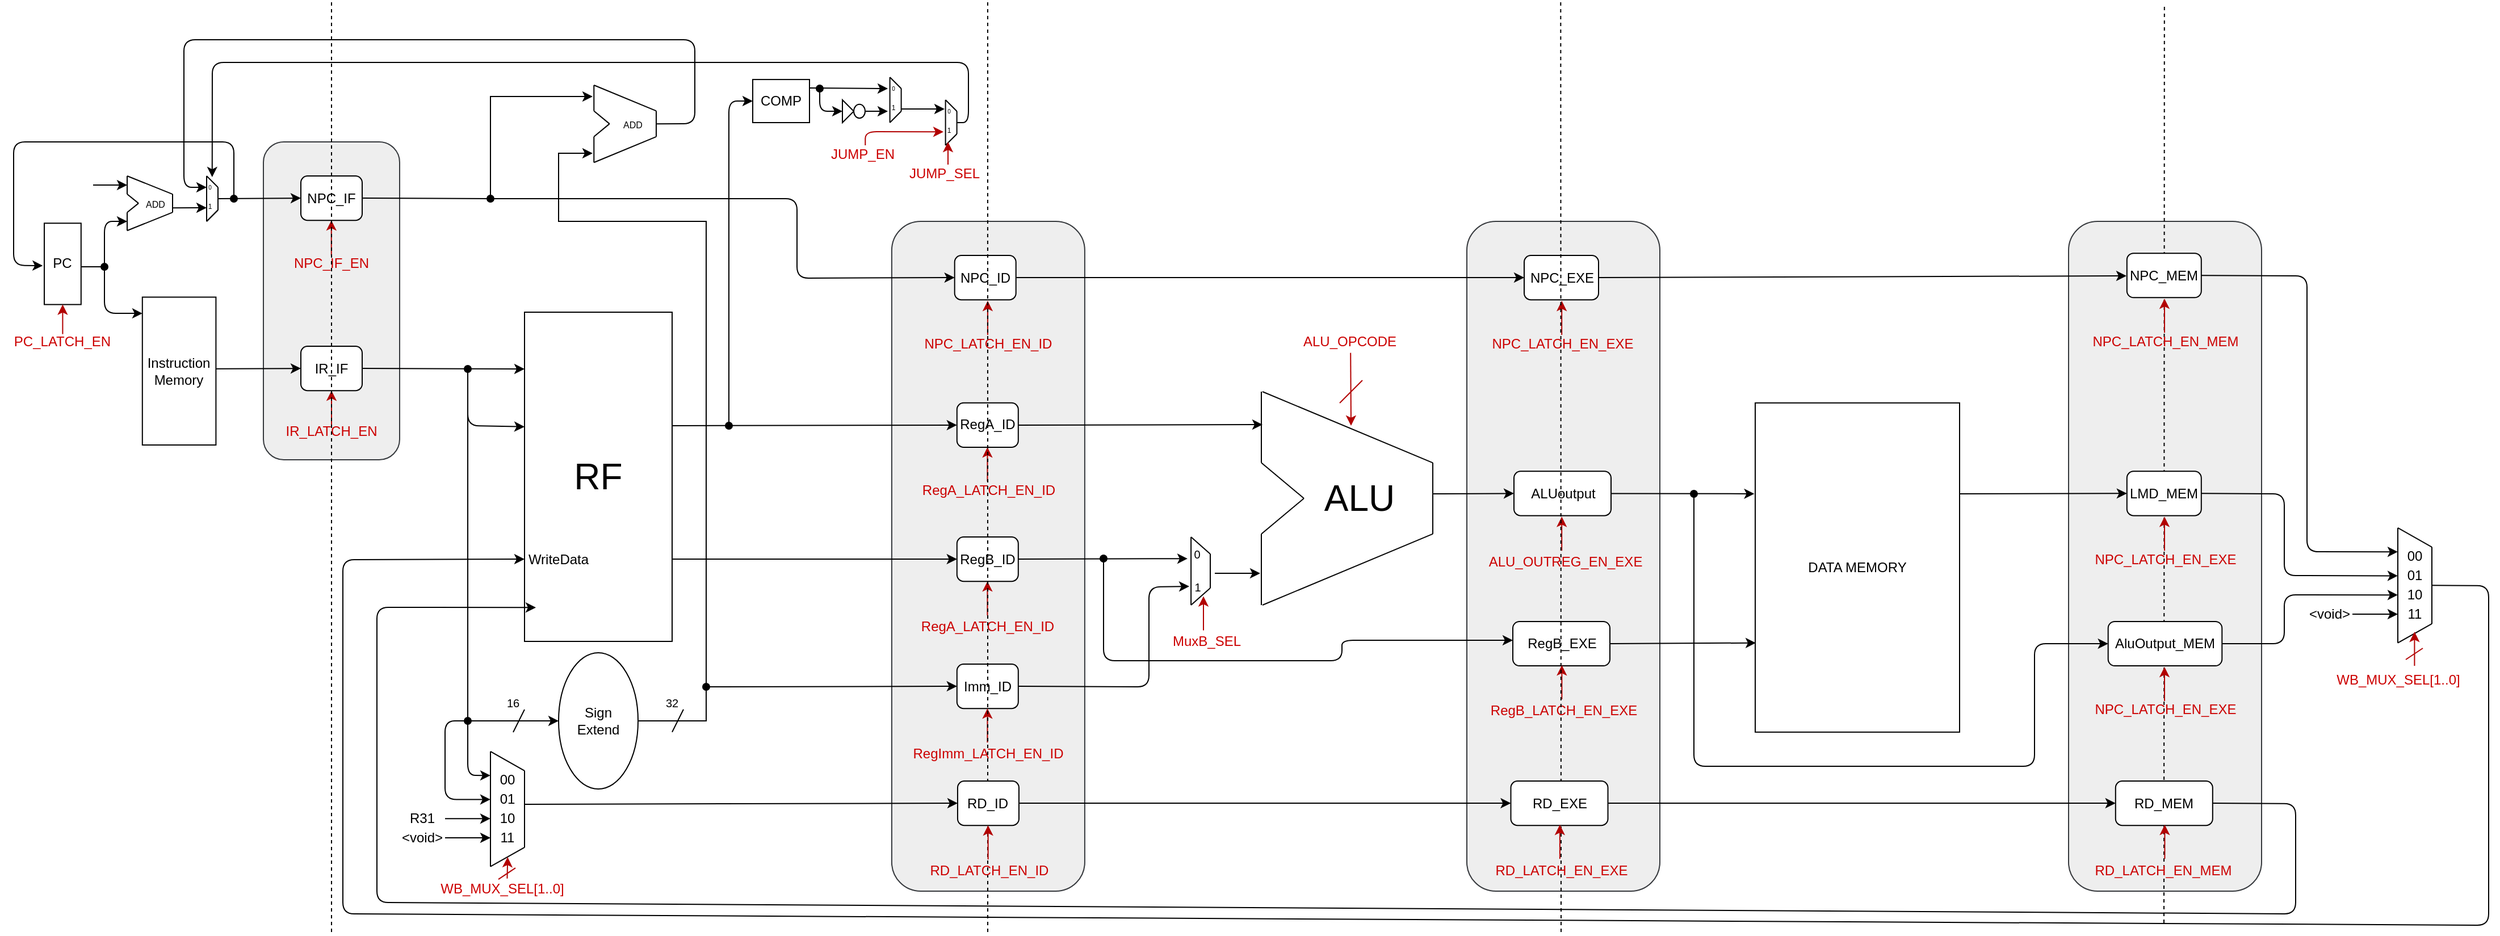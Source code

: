 <mxfile version="12.9.2" type="device"><diagram id="0cf70R1PFZzoobtfU7AX" name="Page-1"><mxGraphModel dx="2250" dy="1660" grid="1" gridSize="10" guides="1" tooltips="1" connect="1" arrows="0" fold="1" page="1" pageScale="1" pageWidth="1169" pageHeight="827" math="0" shadow="0"><root><mxCell id="0"/><mxCell id="1" parent="0"/><mxCell id="8iJcIW_c2bjW7EYwiymM-247" value="" style="rounded=1;whiteSpace=wrap;html=1;direction=south;glass=0;fillColor=#eeeeee;gradientDirection=east;strokeColor=#36393d;shadow=0;" vertex="1" parent="1"><mxGeometry x="1320" y="194" width="170" height="590" as="geometry"/></mxCell><mxCell id="8iJcIW_c2bjW7EYwiymM-178" value="" style="rounded=1;whiteSpace=wrap;html=1;direction=south;glass=0;fillColor=#eeeeee;gradientDirection=east;strokeColor=#36393d;shadow=0;" vertex="1" parent="1"><mxGeometry x="813.45" y="194" width="170" height="590" as="geometry"/></mxCell><mxCell id="8iJcIW_c2bjW7EYwiymM-34" value="" style="rounded=1;whiteSpace=wrap;html=1;direction=south;glass=0;fillColor=#eeeeee;gradientDirection=east;strokeColor=#36393d;shadow=0;" vertex="1" parent="1"><mxGeometry x="260" y="124" width="120" height="280" as="geometry"/></mxCell><mxCell id="8iJcIW_c2bjW7EYwiymM-1" value="PC" style="rounded=0;whiteSpace=wrap;html=1;" vertex="1" parent="1"><mxGeometry x="67" y="195.628" width="32.4" height="71.628" as="geometry"/></mxCell><mxCell id="8iJcIW_c2bjW7EYwiymM-2" value="&lt;div&gt;Instruction&lt;/div&gt;&lt;div&gt;Memory&lt;/div&gt;" style="rounded=0;whiteSpace=wrap;html=1;" vertex="1" parent="1"><mxGeometry x="153.4" y="260.744" width="64.8" height="130.233" as="geometry"/></mxCell><mxCell id="8iJcIW_c2bjW7EYwiymM-16" value="" style="endArrow=classic;html=1;exitX=1;exitY=0.75;exitDx=0;exitDy=0;" edge="1" parent="1" source="8iJcIW_c2bjW7EYwiymM-11"><mxGeometry width="50" height="50" relative="1" as="geometry"><mxPoint x="179" y="183" as="sourcePoint"/><mxPoint x="210" y="182" as="targetPoint"/></mxGeometry></mxCell><mxCell id="8iJcIW_c2bjW7EYwiymM-19" value="" style="endArrow=classic;html=1;entryX=0;entryY=0.5;entryDx=0;entryDy=0;" edge="1" parent="1" target="8iJcIW_c2bjW7EYwiymM-22"><mxGeometry width="50" height="50" relative="1" as="geometry"><mxPoint x="220" y="174" as="sourcePoint"/><mxPoint x="250.6" y="176.093" as="targetPoint"/></mxGeometry></mxCell><mxCell id="8iJcIW_c2bjW7EYwiymM-20" value="" style="endArrow=classic;html=1;entryX=-0.043;entryY=0.522;entryDx=0;entryDy=0;entryPerimeter=0;startArrow=oval;startFill=1;" edge="1" parent="1" target="8iJcIW_c2bjW7EYwiymM-1"><mxGeometry width="50" height="50" relative="1" as="geometry"><mxPoint x="234" y="174" as="sourcePoint"/><mxPoint x="185.8" y="215.163" as="targetPoint"/><Array as="points"><mxPoint x="234" y="124"/><mxPoint x="40" y="124"/><mxPoint x="40" y="232.744"/></Array></mxGeometry></mxCell><mxCell id="8iJcIW_c2bjW7EYwiymM-24" value="" style="endArrow=classic;html=1;entryX=0;entryY=0.5;entryDx=0;entryDy=0;exitX=1;exitY=0.485;exitDx=0;exitDy=0;exitPerimeter=0;" edge="1" parent="1" source="8iJcIW_c2bjW7EYwiymM-2" target="8iJcIW_c2bjW7EYwiymM-23"><mxGeometry width="50" height="50" relative="1" as="geometry"><mxPoint x="212.8" y="280.279" as="sourcePoint"/><mxPoint x="239.8" y="247.721" as="targetPoint"/></mxGeometry></mxCell><mxCell id="8iJcIW_c2bjW7EYwiymM-25" value="" style="endArrow=classic;html=1;entryX=0.5;entryY=1;entryDx=0;entryDy=0;fillColor=#e51400;strokeColor=#B20000;" edge="1" parent="1" target="8iJcIW_c2bjW7EYwiymM-1"><mxGeometry width="50" height="50" relative="1" as="geometry"><mxPoint x="83.2" y="293.302" as="sourcePoint"/><mxPoint x="239.8" y="247.721" as="targetPoint"/></mxGeometry></mxCell><mxCell id="8iJcIW_c2bjW7EYwiymM-27" value="PC_LATCH_EN" style="text;html=1;strokeColor=none;fillColor=none;align=center;verticalAlign=middle;whiteSpace=wrap;rounded=0;fontColor=#CC0000;" vertex="1" parent="1"><mxGeometry x="28.2" y="293.3" width="110" height="13.02" as="geometry"/></mxCell><mxCell id="8iJcIW_c2bjW7EYwiymM-39" value="&lt;font style=&quot;font-size: 32px&quot;&gt;RF&lt;/font&gt;" style="rounded=0;whiteSpace=wrap;html=1;shadow=0;glass=0;fillColor=#ffffff;gradientColor=none;" vertex="1" parent="1"><mxGeometry x="490" y="274" width="130" height="290" as="geometry"/></mxCell><mxCell id="8iJcIW_c2bjW7EYwiymM-40" value="" style="endArrow=classic;html=1;exitX=1;exitY=0.5;exitDx=0;exitDy=0;" edge="1" parent="1" source="8iJcIW_c2bjW7EYwiymM-23"><mxGeometry width="50" height="50" relative="1" as="geometry"><mxPoint x="321" y="324" as="sourcePoint"/><mxPoint x="490" y="324" as="targetPoint"/></mxGeometry></mxCell><mxCell id="8iJcIW_c2bjW7EYwiymM-41" value="" style="endArrow=classic;html=1;entryX=0;entryY=0.348;entryDx=0;entryDy=0;entryPerimeter=0;startArrow=oval;startFill=1;" edge="1" parent="1" target="8iJcIW_c2bjW7EYwiymM-39"><mxGeometry width="50" height="50" relative="1" as="geometry"><mxPoint x="440" y="324" as="sourcePoint"/><mxPoint x="460" y="344" as="targetPoint"/><Array as="points"><mxPoint x="440" y="374"/></Array></mxGeometry></mxCell><mxCell id="8iJcIW_c2bjW7EYwiymM-81" value="Sign &lt;br&gt;&lt;div&gt;Extend&lt;/div&gt;" style="ellipse;whiteSpace=wrap;html=1;shadow=0;glass=0;fillColor=#ffffff;gradientColor=none;" vertex="1" parent="1"><mxGeometry x="520" y="574" width="70" height="120" as="geometry"/></mxCell><mxCell id="8iJcIW_c2bjW7EYwiymM-56" value="" style="endArrow=classic;html=1;entryX=0;entryY=0.25;entryDx=0;entryDy=0;" edge="1" parent="1" target="8iJcIW_c2bjW7EYwiymM-77"><mxGeometry width="50" height="50" relative="1" as="geometry"><mxPoint x="440" y="324" as="sourcePoint"/><mxPoint x="460" y="646.032" as="targetPoint"/><Array as="points"><mxPoint x="440" y="682"/></Array></mxGeometry></mxCell><mxCell id="8iJcIW_c2bjW7EYwiymM-82" value="" style="group" vertex="1" connectable="0" parent="1"><mxGeometry x="380" y="660.997" width="110" height="101.333" as="geometry"/></mxCell><mxCell id="8iJcIW_c2bjW7EYwiymM-51" value="" style="endArrow=none;html=1;" edge="1" parent="8iJcIW_c2bjW7EYwiymM-82"><mxGeometry width="50" height="50" relative="1" as="geometry"><mxPoint x="80" y="101.333" as="sourcePoint"/><mxPoint x="80" as="targetPoint"/></mxGeometry></mxCell><mxCell id="8iJcIW_c2bjW7EYwiymM-52" value="" style="endArrow=none;html=1;" edge="1" parent="8iJcIW_c2bjW7EYwiymM-82"><mxGeometry width="50" height="50" relative="1" as="geometry"><mxPoint x="110" y="16.889" as="sourcePoint"/><mxPoint x="80" as="targetPoint"/></mxGeometry></mxCell><mxCell id="8iJcIW_c2bjW7EYwiymM-53" value="" style="endArrow=none;html=1;" edge="1" parent="8iJcIW_c2bjW7EYwiymM-82"><mxGeometry width="50" height="50" relative="1" as="geometry"><mxPoint x="80" y="101.333" as="sourcePoint"/><mxPoint x="110" y="84.444" as="targetPoint"/></mxGeometry></mxCell><mxCell id="8iJcIW_c2bjW7EYwiymM-54" value="" style="endArrow=none;html=1;" edge="1" parent="8iJcIW_c2bjW7EYwiymM-82"><mxGeometry width="50" height="50" relative="1" as="geometry"><mxPoint x="110" y="84.444" as="sourcePoint"/><mxPoint x="110" y="16.889" as="targetPoint"/></mxGeometry></mxCell><mxCell id="8iJcIW_c2bjW7EYwiymM-57" value="" style="endArrow=classic;html=1;startArrow=oval;startFill=1;" edge="1" parent="8iJcIW_c2bjW7EYwiymM-82"><mxGeometry width="50" height="50" relative="1" as="geometry"><mxPoint x="60" y="-26.997" as="sourcePoint"/><mxPoint x="80" y="42.222" as="targetPoint"/><Array as="points"><mxPoint x="40" y="-26.997"/><mxPoint x="40" y="42.222"/></Array></mxGeometry></mxCell><mxCell id="8iJcIW_c2bjW7EYwiymM-58" value="" style="endArrow=classic;html=1;" edge="1" parent="8iJcIW_c2bjW7EYwiymM-82"><mxGeometry width="50" height="50" relative="1" as="geometry"><mxPoint x="40" y="59.111" as="sourcePoint"/><mxPoint x="80" y="59.111" as="targetPoint"/></mxGeometry></mxCell><mxCell id="8iJcIW_c2bjW7EYwiymM-59" value="" style="endArrow=classic;html=1;" edge="1" parent="8iJcIW_c2bjW7EYwiymM-82"><mxGeometry width="50" height="50" relative="1" as="geometry"><mxPoint x="40" y="76" as="sourcePoint"/><mxPoint x="80" y="76" as="targetPoint"/></mxGeometry></mxCell><mxCell id="8iJcIW_c2bjW7EYwiymM-60" value="&lt;div&gt;&amp;lt;void&amp;gt;&lt;/div&gt;" style="text;html=1;strokeColor=none;fillColor=none;align=center;verticalAlign=middle;whiteSpace=wrap;rounded=0;shadow=0;glass=0;" vertex="1" parent="8iJcIW_c2bjW7EYwiymM-82"><mxGeometry y="67.556" width="40" height="16.889" as="geometry"/></mxCell><mxCell id="8iJcIW_c2bjW7EYwiymM-61" value="10" style="text;html=1;strokeColor=none;fillColor=none;align=center;verticalAlign=middle;whiteSpace=wrap;rounded=0;shadow=0;glass=0;" vertex="1" parent="8iJcIW_c2bjW7EYwiymM-82"><mxGeometry x="80" y="50.667" width="30" height="16.889" as="geometry"/></mxCell><mxCell id="8iJcIW_c2bjW7EYwiymM-62" value="R31" style="text;html=1;strokeColor=none;fillColor=none;align=center;verticalAlign=middle;whiteSpace=wrap;rounded=0;shadow=0;glass=0;" vertex="1" parent="8iJcIW_c2bjW7EYwiymM-82"><mxGeometry y="50.667" width="40" height="16.889" as="geometry"/></mxCell><mxCell id="8iJcIW_c2bjW7EYwiymM-75" value="&lt;div&gt;11&lt;/div&gt;" style="text;html=1;strokeColor=none;fillColor=none;align=center;verticalAlign=middle;whiteSpace=wrap;rounded=0;shadow=0;glass=0;" vertex="1" parent="8iJcIW_c2bjW7EYwiymM-82"><mxGeometry x="80" y="67.556" width="30" height="16.889" as="geometry"/></mxCell><mxCell id="8iJcIW_c2bjW7EYwiymM-76" value="01" style="text;html=1;strokeColor=none;fillColor=none;align=center;verticalAlign=middle;whiteSpace=wrap;rounded=0;shadow=0;glass=0;" vertex="1" parent="8iJcIW_c2bjW7EYwiymM-82"><mxGeometry x="80" y="33.778" width="30" height="16.889" as="geometry"/></mxCell><mxCell id="8iJcIW_c2bjW7EYwiymM-77" value="00" style="text;html=1;strokeColor=none;fillColor=none;align=center;verticalAlign=middle;whiteSpace=wrap;rounded=0;shadow=0;glass=0;" vertex="1" parent="8iJcIW_c2bjW7EYwiymM-82"><mxGeometry x="80" y="16.889" width="30" height="16.889" as="geometry"/></mxCell><mxCell id="8iJcIW_c2bjW7EYwiymM-318" value="" style="endArrow=classic;html=1;fontColor=#CC0000;fillColor=#e51400;strokeColor=#B20000;exitX=0.535;exitY=0.065;exitDx=0;exitDy=0;exitPerimeter=0;" edge="1" parent="8iJcIW_c2bjW7EYwiymM-82" source="8iJcIW_c2bjW7EYwiymM-319"><mxGeometry width="50" height="50" relative="1" as="geometry"><mxPoint x="94.85" y="108.533" as="sourcePoint"/><mxPoint x="95.14" y="93.003" as="targetPoint"/></mxGeometry></mxCell><mxCell id="8iJcIW_c2bjW7EYwiymM-83" value="" style="endArrow=classic;html=1;entryX=0;entryY=0.5;entryDx=0;entryDy=0;" edge="1" parent="1" target="8iJcIW_c2bjW7EYwiymM-81"><mxGeometry width="50" height="50" relative="1" as="geometry"><mxPoint x="440" y="634" as="sourcePoint"/><mxPoint x="560" y="584" as="targetPoint"/></mxGeometry></mxCell><mxCell id="8iJcIW_c2bjW7EYwiymM-84" value="" style="group" vertex="1" connectable="0" parent="1"><mxGeometry x="110" y="154" width="70" height="48.14" as="geometry"/></mxCell><mxCell id="8iJcIW_c2bjW7EYwiymM-3" value="" style="endArrow=none;html=1;" edge="1" parent="8iJcIW_c2bjW7EYwiymM-84"><mxGeometry width="50" height="50" relative="1" as="geometry"><mxPoint x="30.0" y="16.047" as="sourcePoint"/><mxPoint x="30.0" as="targetPoint"/></mxGeometry></mxCell><mxCell id="8iJcIW_c2bjW7EYwiymM-5" value="" style="endArrow=none;html=1;" edge="1" parent="8iJcIW_c2bjW7EYwiymM-84"><mxGeometry width="50" height="50" relative="1" as="geometry"><mxPoint x="30.0" y="48.14" as="sourcePoint"/><mxPoint x="30.0" y="32.093" as="targetPoint"/></mxGeometry></mxCell><mxCell id="8iJcIW_c2bjW7EYwiymM-6" value="" style="endArrow=none;html=1;" edge="1" parent="8iJcIW_c2bjW7EYwiymM-84"><mxGeometry width="50" height="50" relative="1" as="geometry"><mxPoint x="40.0" y="24.07" as="sourcePoint"/><mxPoint x="30.0" y="16.047" as="targetPoint"/></mxGeometry></mxCell><mxCell id="8iJcIW_c2bjW7EYwiymM-7" value="" style="endArrow=none;html=1;" edge="1" parent="8iJcIW_c2bjW7EYwiymM-84"><mxGeometry width="50" height="50" relative="1" as="geometry"><mxPoint x="30.0" y="32.093" as="sourcePoint"/><mxPoint x="40.0" y="24.07" as="targetPoint"/></mxGeometry></mxCell><mxCell id="8iJcIW_c2bjW7EYwiymM-8" value="" style="endArrow=none;html=1;" edge="1" parent="8iJcIW_c2bjW7EYwiymM-84"><mxGeometry width="50" height="50" relative="1" as="geometry"><mxPoint x="70" y="16.047" as="sourcePoint"/><mxPoint x="30.0" as="targetPoint"/></mxGeometry></mxCell><mxCell id="8iJcIW_c2bjW7EYwiymM-9" value="" style="endArrow=none;html=1;" edge="1" parent="8iJcIW_c2bjW7EYwiymM-84"><mxGeometry width="50" height="50" relative="1" as="geometry"><mxPoint x="30.0" y="48.14" as="sourcePoint"/><mxPoint x="70" y="32.093" as="targetPoint"/></mxGeometry></mxCell><mxCell id="8iJcIW_c2bjW7EYwiymM-10" value="" style="endArrow=none;html=1;" edge="1" parent="8iJcIW_c2bjW7EYwiymM-84"><mxGeometry width="50" height="50" relative="1" as="geometry"><mxPoint x="70" y="32.093" as="sourcePoint"/><mxPoint x="70" y="16.047" as="targetPoint"/></mxGeometry></mxCell><mxCell id="8iJcIW_c2bjW7EYwiymM-11" value="&lt;font style=&quot;font-size: 8px&quot;&gt;ADD&lt;/font&gt;" style="text;html=1;strokeColor=none;fillColor=none;align=center;verticalAlign=middle;whiteSpace=wrap;rounded=0;" vertex="1" parent="8iJcIW_c2bjW7EYwiymM-84"><mxGeometry x="40.0" y="16.047" width="30.0" height="16.047" as="geometry"/></mxCell><mxCell id="8iJcIW_c2bjW7EYwiymM-21" value="" style="endArrow=classic;html=1;" edge="1" parent="8iJcIW_c2bjW7EYwiymM-84"><mxGeometry width="50" height="50" relative="1" as="geometry"><mxPoint y="8.023" as="sourcePoint"/><mxPoint x="30.0" y="8.023" as="targetPoint"/></mxGeometry></mxCell><mxCell id="8iJcIW_c2bjW7EYwiymM-97" value="" style="endArrow=classic;html=1;exitX=1;exitY=0.5;exitDx=0;exitDy=0;rounded=0;" edge="1" parent="1" source="8iJcIW_c2bjW7EYwiymM-22"><mxGeometry width="50" height="50" relative="1" as="geometry"><mxPoint x="420" y="234" as="sourcePoint"/><mxPoint x="550" y="84" as="targetPoint"/><Array as="points"><mxPoint x="460" y="174"/><mxPoint x="460" y="84"/></Array></mxGeometry></mxCell><mxCell id="8iJcIW_c2bjW7EYwiymM-98" value="" style="endArrow=classic;html=1;exitX=1;exitY=0.5;exitDx=0;exitDy=0;rounded=0;" edge="1" parent="1" source="8iJcIW_c2bjW7EYwiymM-81"><mxGeometry width="50" height="50" relative="1" as="geometry"><mxPoint x="570" y="414" as="sourcePoint"/><mxPoint x="550" y="134" as="targetPoint"/><Array as="points"><mxPoint x="650" y="634"/><mxPoint x="650" y="194"/><mxPoint x="520" y="194"/><mxPoint x="520" y="134"/></Array></mxGeometry></mxCell><mxCell id="8iJcIW_c2bjW7EYwiymM-108" value="" style="endArrow=classic;html=1;exitX=1;exitY=0.5;exitDx=0;exitDy=0;" edge="1" parent="1" source="8iJcIW_c2bjW7EYwiymM-95"><mxGeometry width="50" height="50" relative="1" as="geometry"><mxPoint x="330" y="104" as="sourcePoint"/><mxPoint x="210" y="164" as="targetPoint"/><Array as="points"><mxPoint x="640" y="108"/><mxPoint x="640" y="34"/><mxPoint x="190" y="34"/><mxPoint x="190" y="164"/></Array></mxGeometry></mxCell><mxCell id="8iJcIW_c2bjW7EYwiymM-113" value="" style="endArrow=none;html=1;" edge="1" parent="1"><mxGeometry width="50" height="50" relative="1" as="geometry"><mxPoint x="210" y="194" as="sourcePoint"/><mxPoint x="220" y="184" as="targetPoint"/></mxGeometry></mxCell><mxCell id="8iJcIW_c2bjW7EYwiymM-140" value="" style="group" vertex="1" connectable="0" parent="1"><mxGeometry x="270" y="153.998" width="100" height="83.022" as="geometry"/></mxCell><mxCell id="8iJcIW_c2bjW7EYwiymM-22" value="NPC_IF" style="rounded=1;whiteSpace=wrap;html=1;" vertex="1" parent="8iJcIW_c2bjW7EYwiymM-140"><mxGeometry x="23" width="54" height="39.07" as="geometry"/></mxCell><mxCell id="8iJcIW_c2bjW7EYwiymM-138" value="" style="endArrow=classic;html=1;entryX=0.5;entryY=1;entryDx=0;entryDy=0;fillColor=#e51400;strokeColor=#B20000;" edge="1" parent="8iJcIW_c2bjW7EYwiymM-140"><mxGeometry width="50" height="50" relative="1" as="geometry"><mxPoint x="49.88" y="70.002" as="sourcePoint"/><mxPoint x="49.88" y="39.067" as="targetPoint"/></mxGeometry></mxCell><mxCell id="8iJcIW_c2bjW7EYwiymM-139" value="NPC_IF_EN" style="text;html=1;strokeColor=none;fillColor=none;align=center;verticalAlign=middle;whiteSpace=wrap;rounded=0;fontColor=#CC0000;" vertex="1" parent="8iJcIW_c2bjW7EYwiymM-140"><mxGeometry y="70.002" width="100" height="13.02" as="geometry"/></mxCell><mxCell id="8iJcIW_c2bjW7EYwiymM-142" value="" style="group" vertex="1" connectable="0" parent="1"><mxGeometry x="270" y="303.996" width="100" height="81.164" as="geometry"/></mxCell><mxCell id="8iJcIW_c2bjW7EYwiymM-31" value="IR_LATCH_EN" style="text;html=1;strokeColor=none;fillColor=none;align=center;verticalAlign=middle;whiteSpace=wrap;rounded=0;fontColor=#CC0000;" vertex="1" parent="8iJcIW_c2bjW7EYwiymM-142"><mxGeometry y="68.144" width="100" height="13.02" as="geometry"/></mxCell><mxCell id="8iJcIW_c2bjW7EYwiymM-23" value="IR_IF" style="rounded=1;whiteSpace=wrap;html=1;" vertex="1" parent="8iJcIW_c2bjW7EYwiymM-142"><mxGeometry x="23" width="54" height="39.07" as="geometry"/></mxCell><mxCell id="8iJcIW_c2bjW7EYwiymM-135" value="" style="endArrow=classic;html=1;entryX=0.5;entryY=1;entryDx=0;entryDy=0;fillColor=#e51400;strokeColor=#B20000;" edge="1" parent="8iJcIW_c2bjW7EYwiymM-142" target="8iJcIW_c2bjW7EYwiymM-23"><mxGeometry width="50" height="50" relative="1" as="geometry"><mxPoint x="50" y="70.004" as="sourcePoint"/><mxPoint x="43" y="50.004" as="targetPoint"/></mxGeometry></mxCell><mxCell id="8iJcIW_c2bjW7EYwiymM-143" value="" style="endArrow=classic;html=1;fontColor=#CC0000;entryX=0;entryY=0.5;entryDx=0;entryDy=0;startArrow=oval;startFill=1;" edge="1" parent="1" target="8iJcIW_c2bjW7EYwiymM-145"><mxGeometry width="50" height="50" relative="1" as="geometry"><mxPoint x="670" y="374" as="sourcePoint"/><mxPoint x="670" y="104" as="targetPoint"/><Array as="points"><mxPoint x="670" y="88"/></Array></mxGeometry></mxCell><mxCell id="8iJcIW_c2bjW7EYwiymM-145" value="&lt;div&gt;&lt;font color=&quot;#000000&quot;&gt;COMP&lt;/font&gt;&lt;/div&gt;" style="rounded=0;whiteSpace=wrap;html=1;shadow=0;glass=0;fillColor=#ffffff;gradientColor=none;fontColor=#CC0000;" vertex="1" parent="1"><mxGeometry x="691" y="69.04" width="50" height="37.96" as="geometry"/></mxCell><mxCell id="8iJcIW_c2bjW7EYwiymM-148" value="" style="group" vertex="1" connectable="0" parent="1"><mxGeometry x="208.2" y="154" width="11.8" height="40" as="geometry"/></mxCell><mxCell id="8iJcIW_c2bjW7EYwiymM-112" value="" style="endArrow=none;html=1;" edge="1" parent="8iJcIW_c2bjW7EYwiymM-148"><mxGeometry width="50" height="50" relative="1" as="geometry"><mxPoint x="1.8" y="40" as="sourcePoint"/><mxPoint x="1.8" as="targetPoint"/></mxGeometry></mxCell><mxCell id="8iJcIW_c2bjW7EYwiymM-114" value="" style="endArrow=none;html=1;" edge="1" parent="8iJcIW_c2bjW7EYwiymM-148"><mxGeometry width="50" height="50" relative="1" as="geometry"><mxPoint x="1.8" y="40" as="sourcePoint"/><mxPoint x="11.8" y="30" as="targetPoint"/></mxGeometry></mxCell><mxCell id="8iJcIW_c2bjW7EYwiymM-115" value="" style="endArrow=none;html=1;" edge="1" parent="8iJcIW_c2bjW7EYwiymM-148"><mxGeometry width="50" height="50" relative="1" as="geometry"><mxPoint x="11.8" y="10" as="sourcePoint"/><mxPoint x="1.8" as="targetPoint"/></mxGeometry></mxCell><mxCell id="8iJcIW_c2bjW7EYwiymM-116" value="" style="endArrow=none;html=1;" edge="1" parent="8iJcIW_c2bjW7EYwiymM-148"><mxGeometry width="50" height="50" relative="1" as="geometry"><mxPoint x="11.8" y="30" as="sourcePoint"/><mxPoint x="11.8" y="10" as="targetPoint"/></mxGeometry></mxCell><mxCell id="8iJcIW_c2bjW7EYwiymM-119" value="&lt;font style=&quot;font-size: 5px&quot;&gt;0&lt;/font&gt;" style="text;html=1;strokeColor=none;fillColor=none;align=center;verticalAlign=middle;whiteSpace=wrap;rounded=0;shadow=0;glass=0;" vertex="1" parent="8iJcIW_c2bjW7EYwiymM-148"><mxGeometry y="2.56" width="10" height="10" as="geometry"/></mxCell><mxCell id="8iJcIW_c2bjW7EYwiymM-128" value="&lt;font style=&quot;font-size: 6px&quot;&gt;1&lt;/font&gt;" style="text;html=1;strokeColor=none;fillColor=none;align=center;verticalAlign=middle;whiteSpace=wrap;rounded=0;shadow=0;glass=0;" vertex="1" parent="8iJcIW_c2bjW7EYwiymM-148"><mxGeometry x="0.9" y="20" width="8.2" height="10" as="geometry"/></mxCell><mxCell id="8iJcIW_c2bjW7EYwiymM-156" value="" style="endArrow=classic;html=1;fontColor=#CC0000;exitX=1.01;exitY=0.197;exitDx=0;exitDy=0;entryX=0;entryY=0.75;entryDx=0;entryDy=0;exitPerimeter=0;" edge="1" parent="1" source="8iJcIW_c2bjW7EYwiymM-145" target="8iJcIW_c2bjW7EYwiymM-154"><mxGeometry width="50" height="50" relative="1" as="geometry"><mxPoint x="740" y="147" as="sourcePoint"/><mxPoint x="790" y="97" as="targetPoint"/></mxGeometry></mxCell><mxCell id="8iJcIW_c2bjW7EYwiymM-157" value="" style="endArrow=classic;html=1;fontColor=#CC0000;entryX=0;entryY=0.5;entryDx=0;entryDy=0;startArrow=oval;startFill=1;" edge="1" parent="1" target="8iJcIW_c2bjW7EYwiymM-158"><mxGeometry width="50" height="50" relative="1" as="geometry"><mxPoint x="750" y="77" as="sourcePoint"/><mxPoint x="760" y="97" as="targetPoint"/><Array as="points"><mxPoint x="750" y="97"/></Array></mxGeometry></mxCell><mxCell id="8iJcIW_c2bjW7EYwiymM-158" value="" style="triangle;whiteSpace=wrap;html=1;shadow=0;glass=0;fillColor=#ffffff;gradientColor=none;fontColor=#CC0000;" vertex="1" parent="1"><mxGeometry x="770" y="87" width="10" height="20" as="geometry"/></mxCell><mxCell id="8iJcIW_c2bjW7EYwiymM-159" value="" style="ellipse;whiteSpace=wrap;html=1;shadow=0;glass=0;fillColor=#ffffff;gradientColor=none;fontColor=#CC0000;" vertex="1" parent="1"><mxGeometry x="780" y="90.86" width="10" height="12.29" as="geometry"/></mxCell><mxCell id="8iJcIW_c2bjW7EYwiymM-149" value="" style="group" vertex="1" connectable="0" parent="1"><mxGeometry x="810" y="67" width="11.8" height="40" as="geometry"/></mxCell><mxCell id="8iJcIW_c2bjW7EYwiymM-150" value="" style="endArrow=none;html=1;" edge="1" parent="8iJcIW_c2bjW7EYwiymM-149"><mxGeometry width="50" height="50" relative="1" as="geometry"><mxPoint x="1.8" y="40" as="sourcePoint"/><mxPoint x="1.8" as="targetPoint"/></mxGeometry></mxCell><mxCell id="8iJcIW_c2bjW7EYwiymM-151" value="" style="endArrow=none;html=1;" edge="1" parent="8iJcIW_c2bjW7EYwiymM-149"><mxGeometry width="50" height="50" relative="1" as="geometry"><mxPoint x="1.8" y="40" as="sourcePoint"/><mxPoint x="11.8" y="30" as="targetPoint"/></mxGeometry></mxCell><mxCell id="8iJcIW_c2bjW7EYwiymM-152" value="" style="endArrow=none;html=1;" edge="1" parent="8iJcIW_c2bjW7EYwiymM-149"><mxGeometry width="50" height="50" relative="1" as="geometry"><mxPoint x="11.8" y="10" as="sourcePoint"/><mxPoint x="1.8" as="targetPoint"/></mxGeometry></mxCell><mxCell id="8iJcIW_c2bjW7EYwiymM-153" value="" style="endArrow=none;html=1;" edge="1" parent="8iJcIW_c2bjW7EYwiymM-149"><mxGeometry width="50" height="50" relative="1" as="geometry"><mxPoint x="11.8" y="30" as="sourcePoint"/><mxPoint x="11.8" y="10" as="targetPoint"/></mxGeometry></mxCell><mxCell id="8iJcIW_c2bjW7EYwiymM-154" value="&lt;font style=&quot;font-size: 5px&quot;&gt;0&lt;/font&gt;" style="text;html=1;strokeColor=none;fillColor=none;align=center;verticalAlign=middle;whiteSpace=wrap;rounded=0;shadow=0;glass=0;" vertex="1" parent="8iJcIW_c2bjW7EYwiymM-149"><mxGeometry y="2.56" width="10" height="10" as="geometry"/></mxCell><mxCell id="8iJcIW_c2bjW7EYwiymM-155" value="&lt;font style=&quot;font-size: 6px&quot;&gt;1&lt;/font&gt;" style="text;html=1;strokeColor=none;fillColor=none;align=center;verticalAlign=middle;whiteSpace=wrap;rounded=0;shadow=0;glass=0;" vertex="1" parent="8iJcIW_c2bjW7EYwiymM-149"><mxGeometry x="0.9" y="20" width="8.2" height="10" as="geometry"/></mxCell><mxCell id="8iJcIW_c2bjW7EYwiymM-160" value="" style="endArrow=classic;html=1;fontColor=#CC0000;exitX=1;exitY=0.5;exitDx=0;exitDy=0;" edge="1" parent="1" source="8iJcIW_c2bjW7EYwiymM-159"><mxGeometry width="50" height="50" relative="1" as="geometry"><mxPoint x="770" y="107" as="sourcePoint"/><mxPoint x="810" y="97" as="targetPoint"/></mxGeometry></mxCell><mxCell id="8iJcIW_c2bjW7EYwiymM-161" value="" style="group" vertex="1" connectable="0" parent="1"><mxGeometry x="859" y="87" width="11.8" height="40" as="geometry"/></mxCell><mxCell id="8iJcIW_c2bjW7EYwiymM-166" value="&lt;font style=&quot;font-size: 5px&quot;&gt;0&lt;/font&gt;" style="text;html=1;strokeColor=none;fillColor=none;align=center;verticalAlign=middle;whiteSpace=wrap;rounded=0;shadow=0;glass=0;" vertex="1" parent="8iJcIW_c2bjW7EYwiymM-161"><mxGeometry y="2.56" width="10" height="10" as="geometry"/></mxCell><mxCell id="8iJcIW_c2bjW7EYwiymM-168" value="" style="group" vertex="1" connectable="0" parent="8iJcIW_c2bjW7EYwiymM-161"><mxGeometry x="0.9" width="10.9" height="40" as="geometry"/></mxCell><mxCell id="8iJcIW_c2bjW7EYwiymM-162" value="" style="endArrow=none;html=1;" edge="1" parent="8iJcIW_c2bjW7EYwiymM-168"><mxGeometry width="50" height="50" relative="1" as="geometry"><mxPoint x="0.9" y="40" as="sourcePoint"/><mxPoint x="0.9" as="targetPoint"/></mxGeometry></mxCell><mxCell id="8iJcIW_c2bjW7EYwiymM-163" value="" style="endArrow=none;html=1;" edge="1" parent="8iJcIW_c2bjW7EYwiymM-168"><mxGeometry width="50" height="50" relative="1" as="geometry"><mxPoint x="0.9" y="40" as="sourcePoint"/><mxPoint x="10.9" y="30" as="targetPoint"/></mxGeometry></mxCell><mxCell id="8iJcIW_c2bjW7EYwiymM-164" value="" style="endArrow=none;html=1;" edge="1" parent="8iJcIW_c2bjW7EYwiymM-168"><mxGeometry width="50" height="50" relative="1" as="geometry"><mxPoint x="10.9" y="10" as="sourcePoint"/><mxPoint x="0.9" as="targetPoint"/></mxGeometry></mxCell><mxCell id="8iJcIW_c2bjW7EYwiymM-165" value="" style="endArrow=none;html=1;" edge="1" parent="8iJcIW_c2bjW7EYwiymM-168"><mxGeometry width="50" height="50" relative="1" as="geometry"><mxPoint x="10.9" y="30" as="sourcePoint"/><mxPoint x="10.9" y="10" as="targetPoint"/></mxGeometry></mxCell><mxCell id="8iJcIW_c2bjW7EYwiymM-167" value="&lt;font style=&quot;font-size: 6px&quot;&gt;1&lt;/font&gt;" style="text;html=1;strokeColor=none;fillColor=none;align=center;verticalAlign=middle;whiteSpace=wrap;rounded=0;shadow=0;glass=0;" vertex="1" parent="8iJcIW_c2bjW7EYwiymM-168"><mxGeometry y="20" width="8.2" height="10" as="geometry"/></mxCell><mxCell id="8iJcIW_c2bjW7EYwiymM-169" value="" style="endArrow=classic;html=1;fontColor=#CC0000;" edge="1" parent="1"><mxGeometry width="50" height="50" relative="1" as="geometry"><mxPoint x="822" y="95" as="sourcePoint"/><mxPoint x="860" y="95" as="targetPoint"/></mxGeometry></mxCell><mxCell id="8iJcIW_c2bjW7EYwiymM-171" value="&lt;div&gt;JUMP_EN&lt;/div&gt;" style="text;html=1;strokeColor=none;fillColor=none;align=center;verticalAlign=middle;whiteSpace=wrap;rounded=0;shadow=0;glass=0;fontColor=#CC0000;" vertex="1" parent="1"><mxGeometry x="758" y="125" width="60" height="20" as="geometry"/></mxCell><mxCell id="8iJcIW_c2bjW7EYwiymM-173" value="" style="endArrow=classic;html=1;fontColor=#CC0000;fillColor=#e51400;strokeColor=#B20000;" edge="1" parent="1"><mxGeometry width="50" height="50" relative="1" as="geometry"><mxPoint x="863" y="144" as="sourcePoint"/><mxPoint x="863" y="124" as="targetPoint"/></mxGeometry></mxCell><mxCell id="8iJcIW_c2bjW7EYwiymM-174" value="JUMP_SEL" style="text;html=1;strokeColor=none;fillColor=none;align=center;verticalAlign=middle;whiteSpace=wrap;rounded=0;shadow=0;glass=0;fontColor=#CC0000;" vertex="1" parent="1"><mxGeometry x="819.9" y="142" width="80" height="20" as="geometry"/></mxCell><mxCell id="8iJcIW_c2bjW7EYwiymM-175" value="" style="endArrow=classic;html=1;fontColor=#CC0000;entryX=0.668;entryY=-0.154;entryDx=0;entryDy=0;entryPerimeter=0;" edge="1" parent="1" target="8iJcIW_c2bjW7EYwiymM-119"><mxGeometry width="50" height="50" relative="1" as="geometry"><mxPoint x="871" y="107" as="sourcePoint"/><mxPoint x="195.7" y="156.56" as="targetPoint"/><Array as="points"><mxPoint x="881" y="107"/><mxPoint x="881" y="54"/><mxPoint x="215" y="54"/></Array></mxGeometry></mxCell><mxCell id="8iJcIW_c2bjW7EYwiymM-176" value="" style="endArrow=classic;html=1;fontColor=#CC0000;entryX=-0.128;entryY=0.818;entryDx=0;entryDy=0;entryPerimeter=0;exitX=0.5;exitY=0;exitDx=0;exitDy=0;fillColor=#e51400;strokeColor=#B20000;" edge="1" parent="1"><mxGeometry width="50" height="50" relative="1" as="geometry"><mxPoint x="790.15" y="127" as="sourcePoint"/><mxPoint x="859.0" y="115.18" as="targetPoint"/><Array as="points"><mxPoint x="790.15" y="115"/></Array></mxGeometry></mxCell><mxCell id="8iJcIW_c2bjW7EYwiymM-194" value="" style="group" vertex="1" connectable="0" parent="1"><mxGeometry x="836.85" y="471.998" width="122.1" height="89.002" as="geometry"/></mxCell><mxCell id="8iJcIW_c2bjW7EYwiymM-101" value="RegB_ID" style="rounded=1;whiteSpace=wrap;html=1;" vertex="1" parent="8iJcIW_c2bjW7EYwiymM-194"><mxGeometry x="34.05" width="54" height="39.07" as="geometry"/></mxCell><mxCell id="8iJcIW_c2bjW7EYwiymM-183" value="" style="endArrow=classic;html=1;fontColor=#CC0000;fillColor=#e51400;strokeColor=#B20000;" edge="1" parent="8iJcIW_c2bjW7EYwiymM-194"><mxGeometry width="50" height="50" relative="1" as="geometry"><mxPoint x="60.88" y="69.072" as="sourcePoint"/><mxPoint x="60.88" y="39.072" as="targetPoint"/></mxGeometry></mxCell><mxCell id="8iJcIW_c2bjW7EYwiymM-186" value="&lt;div&gt;RegA_LATCH_EN_ID&lt;/div&gt;" style="text;html=1;strokeColor=none;fillColor=none;align=center;verticalAlign=middle;whiteSpace=wrap;rounded=0;shadow=0;glass=0;fontColor=#CC0000;" vertex="1" parent="8iJcIW_c2bjW7EYwiymM-194"><mxGeometry y="69.002" width="122.1" height="20" as="geometry"/></mxCell><mxCell id="8iJcIW_c2bjW7EYwiymM-195" value="" style="group" vertex="1" connectable="0" parent="1"><mxGeometry x="827.42" y="583.998" width="143.15" height="88.532" as="geometry"/></mxCell><mxCell id="8iJcIW_c2bjW7EYwiymM-102" value="Imm_ID" style="rounded=1;whiteSpace=wrap;html=1;" vertex="1" parent="8iJcIW_c2bjW7EYwiymM-195"><mxGeometry x="43.48" width="54" height="39.07" as="geometry"/></mxCell><mxCell id="8iJcIW_c2bjW7EYwiymM-182" value="" style="endArrow=classic;html=1;fontColor=#CC0000;fillColor=#e51400;strokeColor=#B20000;" edge="1" parent="8iJcIW_c2bjW7EYwiymM-195"><mxGeometry width="50" height="50" relative="1" as="geometry"><mxPoint x="70.31" y="69.072" as="sourcePoint"/><mxPoint x="70.31" y="39.072" as="targetPoint"/></mxGeometry></mxCell><mxCell id="8iJcIW_c2bjW7EYwiymM-187" value="&lt;div&gt;RegImm_LATCH_EN_ID&lt;/div&gt;" style="text;html=1;strokeColor=none;fillColor=none;align=center;verticalAlign=middle;whiteSpace=wrap;rounded=0;shadow=0;glass=0;fontColor=#CC0000;" vertex="1" parent="8iJcIW_c2bjW7EYwiymM-195"><mxGeometry y="68.532" width="143.15" height="20" as="geometry"/></mxCell><mxCell id="8iJcIW_c2bjW7EYwiymM-106" value="" style="endArrow=classic;html=1;entryX=0;entryY=0.5;entryDx=0;entryDy=0;exitX=1;exitY=0.75;exitDx=0;exitDy=0;" edge="1" parent="1" source="8iJcIW_c2bjW7EYwiymM-39" target="8iJcIW_c2bjW7EYwiymM-101"><mxGeometry width="50" height="50" relative="1" as="geometry"><mxPoint x="730" y="494" as="sourcePoint"/><mxPoint x="760" y="454.003" as="targetPoint"/></mxGeometry></mxCell><mxCell id="8iJcIW_c2bjW7EYwiymM-107" value="" style="endArrow=classic;html=1;entryX=0;entryY=0.5;entryDx=0;entryDy=0;startArrow=oval;startFill=1;" edge="1" parent="1" target="8iJcIW_c2bjW7EYwiymM-102"><mxGeometry width="50" height="50" relative="1" as="geometry"><mxPoint x="650" y="604" as="sourcePoint"/><mxPoint x="700" y="584" as="targetPoint"/></mxGeometry></mxCell><mxCell id="8iJcIW_c2bjW7EYwiymM-105" value="" style="endArrow=classic;html=1;entryX=0;entryY=0.5;entryDx=0;entryDy=0;" edge="1" parent="1" target="8iJcIW_c2bjW7EYwiymM-100"><mxGeometry width="50" height="50" relative="1" as="geometry"><mxPoint x="620" y="374" as="sourcePoint"/><mxPoint x="670" y="314" as="targetPoint"/></mxGeometry></mxCell><mxCell id="8iJcIW_c2bjW7EYwiymM-103" value="" style="endArrow=classic;html=1;entryX=0;entryY=0.5;entryDx=0;entryDy=0;startArrow=oval;startFill=1;" edge="1" parent="1" target="8iJcIW_c2bjW7EYwiymM-99"><mxGeometry width="50" height="50" relative="1" as="geometry"><mxPoint x="460" y="174" as="sourcePoint"/><mxPoint x="630" y="284" as="targetPoint"/><Array as="points"><mxPoint x="730" y="174"/><mxPoint x="730" y="244"/></Array></mxGeometry></mxCell><mxCell id="8iJcIW_c2bjW7EYwiymM-100" value="RegA_ID" style="rounded=1;whiteSpace=wrap;html=1;" vertex="1" parent="1"><mxGeometry x="870.9" y="353.908" width="54" height="39.07" as="geometry"/></mxCell><mxCell id="8iJcIW_c2bjW7EYwiymM-181" value="" style="endArrow=classic;html=1;fontColor=#CC0000;fillColor=#e51400;strokeColor=#B20000;" edge="1" parent="1"><mxGeometry width="50" height="50" relative="1" as="geometry"><mxPoint x="897.73" y="423" as="sourcePoint"/><mxPoint x="897.73" y="393" as="targetPoint"/></mxGeometry></mxCell><mxCell id="8iJcIW_c2bjW7EYwiymM-185" value="&lt;div&gt;RegA_LATCH_EN_ID&lt;/div&gt;" style="text;html=1;strokeColor=none;fillColor=none;align=center;verticalAlign=middle;whiteSpace=wrap;rounded=0;shadow=0;glass=0;fontColor=#CC0000;" vertex="1" parent="1"><mxGeometry x="837.95" y="421" width="122.1" height="20" as="geometry"/></mxCell><mxCell id="8iJcIW_c2bjW7EYwiymM-99" value="NPC_ID" style="rounded=1;whiteSpace=wrap;html=1;" vertex="1" parent="1"><mxGeometry x="868.85" y="223.998" width="54" height="39.07" as="geometry"/></mxCell><mxCell id="8iJcIW_c2bjW7EYwiymM-179" value="" style="endArrow=classic;html=1;fontColor=#CC0000;fillColor=#e51400;strokeColor=#B20000;" edge="1" parent="1"><mxGeometry width="50" height="50" relative="1" as="geometry"><mxPoint x="897.95" y="294" as="sourcePoint"/><mxPoint x="897.95" y="264" as="targetPoint"/></mxGeometry></mxCell><mxCell id="8iJcIW_c2bjW7EYwiymM-184" value="NPC_LATCH_EN_ID" style="text;html=1;strokeColor=none;fillColor=none;align=center;verticalAlign=middle;whiteSpace=wrap;rounded=0;shadow=0;glass=0;fontColor=#CC0000;" vertex="1" parent="1"><mxGeometry x="837.95" y="291.74" width="121" height="20" as="geometry"/></mxCell><mxCell id="8iJcIW_c2bjW7EYwiymM-196" value="" style="group" vertex="1" connectable="0" parent="1"><mxGeometry x="551.143" y="74" width="54.857" height="68.14" as="geometry"/></mxCell><mxCell id="8iJcIW_c2bjW7EYwiymM-88" value="" style="endArrow=none;html=1;" edge="1" parent="8iJcIW_c2bjW7EYwiymM-196"><mxGeometry width="50" height="50" relative="1" as="geometry"><mxPoint y="22.713" as="sourcePoint"/><mxPoint as="targetPoint"/></mxGeometry></mxCell><mxCell id="8iJcIW_c2bjW7EYwiymM-89" value="" style="endArrow=none;html=1;" edge="1" parent="8iJcIW_c2bjW7EYwiymM-196"><mxGeometry width="50" height="50" relative="1" as="geometry"><mxPoint y="68.14" as="sourcePoint"/><mxPoint y="45.427" as="targetPoint"/></mxGeometry></mxCell><mxCell id="8iJcIW_c2bjW7EYwiymM-90" value="" style="endArrow=none;html=1;" edge="1" parent="8iJcIW_c2bjW7EYwiymM-196"><mxGeometry width="50" height="50" relative="1" as="geometry"><mxPoint x="13.714" y="34.07" as="sourcePoint"/><mxPoint y="22.713" as="targetPoint"/></mxGeometry></mxCell><mxCell id="8iJcIW_c2bjW7EYwiymM-91" value="" style="endArrow=none;html=1;" edge="1" parent="8iJcIW_c2bjW7EYwiymM-196"><mxGeometry width="50" height="50" relative="1" as="geometry"><mxPoint y="45.427" as="sourcePoint"/><mxPoint x="13.714" y="34.07" as="targetPoint"/></mxGeometry></mxCell><mxCell id="8iJcIW_c2bjW7EYwiymM-92" value="" style="endArrow=none;html=1;" edge="1" parent="8iJcIW_c2bjW7EYwiymM-196"><mxGeometry width="50" height="50" relative="1" as="geometry"><mxPoint x="54.857" y="22.713" as="sourcePoint"/><mxPoint as="targetPoint"/></mxGeometry></mxCell><mxCell id="8iJcIW_c2bjW7EYwiymM-93" value="" style="endArrow=none;html=1;" edge="1" parent="8iJcIW_c2bjW7EYwiymM-196"><mxGeometry width="50" height="50" relative="1" as="geometry"><mxPoint y="68.14" as="sourcePoint"/><mxPoint x="54.857" y="45.427" as="targetPoint"/></mxGeometry></mxCell><mxCell id="8iJcIW_c2bjW7EYwiymM-94" value="" style="endArrow=none;html=1;" edge="1" parent="8iJcIW_c2bjW7EYwiymM-196"><mxGeometry width="50" height="50" relative="1" as="geometry"><mxPoint x="54.857" y="45.427" as="sourcePoint"/><mxPoint x="54.857" y="22.713" as="targetPoint"/></mxGeometry></mxCell><mxCell id="8iJcIW_c2bjW7EYwiymM-95" value="&lt;font style=&quot;font-size: 8px&quot;&gt;ADD&lt;/font&gt;" style="text;html=1;strokeColor=none;fillColor=none;align=center;verticalAlign=middle;whiteSpace=wrap;rounded=0;" vertex="1" parent="8iJcIW_c2bjW7EYwiymM-196"><mxGeometry x="13.714" y="22.713" width="41.143" height="22.713" as="geometry"/></mxCell><mxCell id="8iJcIW_c2bjW7EYwiymM-198" value="" style="endArrow=classic;html=1;fontColor=#CC0000;startArrow=oval;startFill=1;" edge="1" parent="1"><mxGeometry width="50" height="50" relative="1" as="geometry"><mxPoint x="120" y="234" as="sourcePoint"/><mxPoint x="140" y="194" as="targetPoint"/><Array as="points"><mxPoint x="120" y="194"/></Array></mxGeometry></mxCell><mxCell id="8iJcIW_c2bjW7EYwiymM-199" value="" style="endArrow=classic;html=1;fontColor=#CC0000;entryX=0.001;entryY=0.11;entryDx=0;entryDy=0;entryPerimeter=0;" edge="1" parent="1" target="8iJcIW_c2bjW7EYwiymM-2"><mxGeometry width="50" height="50" relative="1" as="geometry"><mxPoint x="120" y="234" as="sourcePoint"/><mxPoint x="150" y="194" as="targetPoint"/><Array as="points"><mxPoint x="120" y="275"/></Array></mxGeometry></mxCell><mxCell id="8iJcIW_c2bjW7EYwiymM-200" value="" style="endArrow=none;html=1;fontColor=#CC0000;exitX=1.01;exitY=0.536;exitDx=0;exitDy=0;exitPerimeter=0;" edge="1" parent="1" source="8iJcIW_c2bjW7EYwiymM-1"><mxGeometry width="50" height="50" relative="1" as="geometry"><mxPoint x="100" y="244" as="sourcePoint"/><mxPoint x="120" y="234" as="targetPoint"/></mxGeometry></mxCell><mxCell id="8iJcIW_c2bjW7EYwiymM-201" value="" style="endArrow=none;dashed=1;html=1;fontColor=#CC0000;" edge="1" parent="1"><mxGeometry width="50" height="50" relative="1" as="geometry"><mxPoint x="320" y="820" as="sourcePoint"/><mxPoint x="320" as="targetPoint"/></mxGeometry></mxCell><mxCell id="8iJcIW_c2bjW7EYwiymM-202" value="" style="endArrow=none;dashed=1;html=1;fontColor=#CC0000;" edge="1" parent="1"><mxGeometry width="50" height="50" relative="1" as="geometry"><mxPoint x="898" y="820" as="sourcePoint"/><mxPoint x="897.95" as="targetPoint"/></mxGeometry></mxCell><mxCell id="8iJcIW_c2bjW7EYwiymM-215" value="" style="group" vertex="1" connectable="0" parent="1"><mxGeometry x="1074" y="472" width="20" height="60" as="geometry"/></mxCell><mxCell id="8iJcIW_c2bjW7EYwiymM-214" value="" style="group" vertex="1" connectable="0" parent="8iJcIW_c2bjW7EYwiymM-215"><mxGeometry width="20" height="60" as="geometry"/></mxCell><mxCell id="8iJcIW_c2bjW7EYwiymM-206" value="" style="group" vertex="1" connectable="0" parent="8iJcIW_c2bjW7EYwiymM-214"><mxGeometry width="20" height="60" as="geometry"/></mxCell><mxCell id="8iJcIW_c2bjW7EYwiymM-207" value="" style="endArrow=none;html=1;" edge="1" parent="8iJcIW_c2bjW7EYwiymM-206"><mxGeometry width="50" height="50" relative="1" as="geometry"><mxPoint x="3.051" y="60" as="sourcePoint"/><mxPoint x="3.051" as="targetPoint"/></mxGeometry></mxCell><mxCell id="8iJcIW_c2bjW7EYwiymM-208" value="" style="endArrow=none;html=1;" edge="1" parent="8iJcIW_c2bjW7EYwiymM-206"><mxGeometry width="50" height="50" relative="1" as="geometry"><mxPoint x="3.051" y="60" as="sourcePoint"/><mxPoint x="20" y="45" as="targetPoint"/></mxGeometry></mxCell><mxCell id="8iJcIW_c2bjW7EYwiymM-209" value="" style="endArrow=none;html=1;" edge="1" parent="8iJcIW_c2bjW7EYwiymM-206"><mxGeometry width="50" height="50" relative="1" as="geometry"><mxPoint x="20" y="15" as="sourcePoint"/><mxPoint x="3.051" as="targetPoint"/></mxGeometry></mxCell><mxCell id="8iJcIW_c2bjW7EYwiymM-210" value="" style="endArrow=none;html=1;" edge="1" parent="8iJcIW_c2bjW7EYwiymM-206"><mxGeometry width="50" height="50" relative="1" as="geometry"><mxPoint x="20" y="45" as="sourcePoint"/><mxPoint x="20" y="15" as="targetPoint"/></mxGeometry></mxCell><mxCell id="8iJcIW_c2bjW7EYwiymM-211" value="&lt;font style=&quot;font-size: 10px&quot;&gt;0&lt;/font&gt;" style="text;html=1;strokeColor=none;fillColor=none;align=center;verticalAlign=middle;whiteSpace=wrap;rounded=0;shadow=0;glass=0;" vertex="1" parent="8iJcIW_c2bjW7EYwiymM-206"><mxGeometry y="7.84" width="16.949" height="15" as="geometry"/></mxCell><mxCell id="8iJcIW_c2bjW7EYwiymM-212" value="&lt;font style=&quot;font-size: 10px&quot;&gt;1&lt;/font&gt;" style="text;html=1;strokeColor=none;fillColor=none;align=center;verticalAlign=middle;whiteSpace=wrap;rounded=0;shadow=0;glass=0;" vertex="1" parent="8iJcIW_c2bjW7EYwiymM-206"><mxGeometry x="1.525" y="36" width="13.898" height="15" as="geometry"/></mxCell><mxCell id="8iJcIW_c2bjW7EYwiymM-217" value="" style="edgeStyle=none;rounded=0;orthogonalLoop=1;jettySize=auto;html=1;startArrow=none;startFill=0;fontColor=#CC0000;entryX=0;entryY=0.75;entryDx=0;entryDy=0;" edge="1" parent="1" source="8iJcIW_c2bjW7EYwiymM-101" target="8iJcIW_c2bjW7EYwiymM-211"><mxGeometry relative="1" as="geometry"><mxPoint x="1004.9" y="491.533" as="targetPoint"/></mxGeometry></mxCell><mxCell id="8iJcIW_c2bjW7EYwiymM-220" value="" style="endArrow=classic;html=1;fontColor=#CC0000;entryX=0;entryY=0.5;entryDx=0;entryDy=0;exitX=1;exitY=0.5;exitDx=0;exitDy=0;" edge="1" parent="1" source="8iJcIW_c2bjW7EYwiymM-102" target="8iJcIW_c2bjW7EYwiymM-212"><mxGeometry width="50" height="50" relative="1" as="geometry"><mxPoint x="924.9" y="634" as="sourcePoint"/><mxPoint x="974.9" y="584" as="targetPoint"/><Array as="points"><mxPoint x="1040" y="604"/><mxPoint x="1040" y="516"/></Array></mxGeometry></mxCell><mxCell id="8iJcIW_c2bjW7EYwiymM-230" value="" style="group" vertex="1" connectable="0" parent="1"><mxGeometry x="1140" y="344" width="150" height="188" as="geometry"/></mxCell><mxCell id="8iJcIW_c2bjW7EYwiymM-221" value="" style="group" vertex="1" connectable="0" parent="8iJcIW_c2bjW7EYwiymM-230"><mxGeometry width="150" height="188" as="geometry"/></mxCell><mxCell id="8iJcIW_c2bjW7EYwiymM-222" value="" style="endArrow=none;html=1;" edge="1" parent="8iJcIW_c2bjW7EYwiymM-221"><mxGeometry width="50" height="50" relative="1" as="geometry"><mxPoint x="-1" y="62.667" as="sourcePoint"/><mxPoint x="-1" as="targetPoint"/></mxGeometry></mxCell><mxCell id="8iJcIW_c2bjW7EYwiymM-223" value="" style="endArrow=none;html=1;" edge="1" parent="8iJcIW_c2bjW7EYwiymM-221"><mxGeometry width="50" height="50" relative="1" as="geometry"><mxPoint x="-1" y="188" as="sourcePoint"/><mxPoint x="-1" y="125.333" as="targetPoint"/></mxGeometry></mxCell><mxCell id="8iJcIW_c2bjW7EYwiymM-224" value="" style="endArrow=none;html=1;" edge="1" parent="8iJcIW_c2bjW7EYwiymM-221"><mxGeometry width="50" height="50" relative="1" as="geometry"><mxPoint x="36.5" y="94.0" as="sourcePoint"/><mxPoint x="-1" y="62.667" as="targetPoint"/></mxGeometry></mxCell><mxCell id="8iJcIW_c2bjW7EYwiymM-225" value="" style="endArrow=none;html=1;" edge="1" parent="8iJcIW_c2bjW7EYwiymM-221"><mxGeometry width="50" height="50" relative="1" as="geometry"><mxPoint x="-1" y="125.333" as="sourcePoint"/><mxPoint x="36.5" y="94.0" as="targetPoint"/></mxGeometry></mxCell><mxCell id="8iJcIW_c2bjW7EYwiymM-226" value="" style="endArrow=none;html=1;" edge="1" parent="8iJcIW_c2bjW7EYwiymM-221"><mxGeometry width="50" height="50" relative="1" as="geometry"><mxPoint x="150" y="62.667" as="sourcePoint"/><mxPoint as="targetPoint"/></mxGeometry></mxCell><mxCell id="8iJcIW_c2bjW7EYwiymM-227" value="" style="endArrow=none;html=1;" edge="1" parent="8iJcIW_c2bjW7EYwiymM-221"><mxGeometry width="50" height="50" relative="1" as="geometry"><mxPoint y="188" as="sourcePoint"/><mxPoint x="150" y="125.333" as="targetPoint"/></mxGeometry></mxCell><mxCell id="8iJcIW_c2bjW7EYwiymM-228" value="" style="endArrow=none;html=1;" edge="1" parent="8iJcIW_c2bjW7EYwiymM-221"><mxGeometry width="50" height="50" relative="1" as="geometry"><mxPoint x="150" y="125.333" as="sourcePoint"/><mxPoint x="150" y="62.667" as="targetPoint"/></mxGeometry></mxCell><mxCell id="8iJcIW_c2bjW7EYwiymM-229" value="&lt;font style=&quot;font-size: 32px&quot;&gt;ALU&lt;/font&gt;" style="text;html=1;strokeColor=none;fillColor=none;align=center;verticalAlign=middle;whiteSpace=wrap;rounded=0;" vertex="1" parent="8iJcIW_c2bjW7EYwiymM-221"><mxGeometry x="29.0" y="62.667" width="112.5" height="62.667" as="geometry"/></mxCell><mxCell id="8iJcIW_c2bjW7EYwiymM-231" value="" style="endArrow=classic;html=1;fontColor=#CC0000;" edge="1" parent="1"><mxGeometry width="50" height="50" relative="1" as="geometry"><mxPoint x="1098" y="504" as="sourcePoint"/><mxPoint x="1138" y="504" as="targetPoint"/></mxGeometry></mxCell><mxCell id="8iJcIW_c2bjW7EYwiymM-232" value="" style="endArrow=classic;html=1;fontColor=#CC0000;exitX=1;exitY=0.5;exitDx=0;exitDy=0;" edge="1" parent="1" source="8iJcIW_c2bjW7EYwiymM-100"><mxGeometry width="50" height="50" relative="1" as="geometry"><mxPoint x="1110" y="374" as="sourcePoint"/><mxPoint x="1140" y="373" as="targetPoint"/></mxGeometry></mxCell><mxCell id="8iJcIW_c2bjW7EYwiymM-236" value="&lt;div&gt;NPC_EXE&lt;/div&gt;" style="rounded=1;whiteSpace=wrap;html=1;" vertex="1" parent="1"><mxGeometry x="1370.5" y="224" width="65.5" height="39.07" as="geometry"/></mxCell><mxCell id="8iJcIW_c2bjW7EYwiymM-237" value="" style="endArrow=classic;html=1;fontColor=#CC0000;fillColor=#e51400;strokeColor=#B20000;" edge="1" parent="1"><mxGeometry width="50" height="50" relative="1" as="geometry"><mxPoint x="1403.6" y="294.0" as="sourcePoint"/><mxPoint x="1403.6" y="264" as="targetPoint"/></mxGeometry></mxCell><mxCell id="8iJcIW_c2bjW7EYwiymM-238" value="NPC_LATCH_EN_EXE" style="text;html=1;strokeColor=none;fillColor=none;align=center;verticalAlign=middle;whiteSpace=wrap;rounded=0;shadow=0;glass=0;fontColor=#CC0000;" vertex="1" parent="1"><mxGeometry x="1343.6" y="291.74" width="121" height="20" as="geometry"/></mxCell><mxCell id="8iJcIW_c2bjW7EYwiymM-239" value="ALUoutput" style="rounded=1;whiteSpace=wrap;html=1;" vertex="1" parent="1"><mxGeometry x="1361.5" y="414.13" width="85.5" height="39.07" as="geometry"/></mxCell><mxCell id="8iJcIW_c2bjW7EYwiymM-240" value="" style="endArrow=classic;html=1;fontColor=#CC0000;fillColor=#e51400;strokeColor=#B20000;" edge="1" parent="1"><mxGeometry width="50" height="50" relative="1" as="geometry"><mxPoint x="1403.6" y="484.13" as="sourcePoint"/><mxPoint x="1403.6" y="454.13" as="targetPoint"/></mxGeometry></mxCell><mxCell id="8iJcIW_c2bjW7EYwiymM-241" value="ALU_OUTREG_EN_EXE" style="text;html=1;strokeColor=none;fillColor=none;align=center;verticalAlign=middle;whiteSpace=wrap;rounded=0;shadow=0;glass=0;fontColor=#CC0000;" vertex="1" parent="1"><mxGeometry x="1343.6" y="483.87" width="126.4" height="20" as="geometry"/></mxCell><mxCell id="8iJcIW_c2bjW7EYwiymM-242" value="&lt;div&gt;RegB_EXE&lt;/div&gt;" style="rounded=1;whiteSpace=wrap;html=1;" vertex="1" parent="1"><mxGeometry x="1360.5" y="546.47" width="85.5" height="39.07" as="geometry"/></mxCell><mxCell id="8iJcIW_c2bjW7EYwiymM-243" value="" style="endArrow=classic;html=1;fontColor=#CC0000;fillColor=#e51400;strokeColor=#B20000;" edge="1" parent="1"><mxGeometry width="50" height="50" relative="1" as="geometry"><mxPoint x="1403.68" y="615" as="sourcePoint"/><mxPoint x="1403.68" y="585" as="targetPoint"/></mxGeometry></mxCell><mxCell id="8iJcIW_c2bjW7EYwiymM-244" value="RegB_LATCH_EN_EXE" style="text;html=1;strokeColor=none;fillColor=none;align=center;verticalAlign=middle;whiteSpace=wrap;rounded=0;shadow=0;glass=0;fontColor=#CC0000;" vertex="1" parent="1"><mxGeometry x="1344.5" y="615" width="121" height="20" as="geometry"/></mxCell><mxCell id="8iJcIW_c2bjW7EYwiymM-245" value="" style="endArrow=classic;html=1;fontColor=#CC0000;entryX=0;entryY=0.5;entryDx=0;entryDy=0;" edge="1" parent="1" target="8iJcIW_c2bjW7EYwiymM-239"><mxGeometry width="50" height="50" relative="1" as="geometry"><mxPoint x="1290" y="434" as="sourcePoint"/><mxPoint x="1290" y="364" as="targetPoint"/></mxGeometry></mxCell><mxCell id="8iJcIW_c2bjW7EYwiymM-246" value="" style="endArrow=classic;html=1;fontColor=#CC0000;exitX=1;exitY=0.5;exitDx=0;exitDy=0;entryX=0;entryY=0.5;entryDx=0;entryDy=0;" edge="1" parent="1" source="8iJcIW_c2bjW7EYwiymM-99" target="8iJcIW_c2bjW7EYwiymM-236"><mxGeometry width="50" height="50" relative="1" as="geometry"><mxPoint x="1210" y="374" as="sourcePoint"/><mxPoint x="1360" y="244" as="targetPoint"/></mxGeometry></mxCell><mxCell id="8iJcIW_c2bjW7EYwiymM-253" value="" style="endArrow=classic;html=1;fontColor=#CC0000;fillColor=#e51400;strokeColor=#B20000;" edge="1" parent="1"><mxGeometry width="50" height="50" relative="1" as="geometry"><mxPoint x="1088" y="554.26" as="sourcePoint"/><mxPoint x="1088" y="524.26" as="targetPoint"/></mxGeometry></mxCell><mxCell id="8iJcIW_c2bjW7EYwiymM-254" value="&lt;div&gt;MuxB_SEL&lt;/div&gt;" style="text;html=1;strokeColor=none;fillColor=none;align=center;verticalAlign=middle;whiteSpace=wrap;rounded=0;shadow=0;glass=0;fontColor=#CC0000;" vertex="1" parent="1"><mxGeometry x="1028" y="554" width="126.4" height="20" as="geometry"/></mxCell><mxCell id="8iJcIW_c2bjW7EYwiymM-255" value="" style="endArrow=classic;html=1;fontColor=#CC0000;fillColor=#e51400;strokeColor=#B20000;exitX=0.5;exitY=1;exitDx=0;exitDy=0;" edge="1" parent="1" source="8iJcIW_c2bjW7EYwiymM-256"><mxGeometry width="50" height="50" relative="1" as="geometry"><mxPoint x="1218" y="314" as="sourcePoint"/><mxPoint x="1218" y="374" as="targetPoint"/></mxGeometry></mxCell><mxCell id="8iJcIW_c2bjW7EYwiymM-256" value="ALU_OPCODE" style="text;html=1;strokeColor=none;fillColor=none;align=center;verticalAlign=middle;whiteSpace=wrap;rounded=0;shadow=0;glass=0;fontColor=#CC0000;" vertex="1" parent="1"><mxGeometry x="1154.4" y="289.81" width="126.4" height="20" as="geometry"/></mxCell><mxCell id="8iJcIW_c2bjW7EYwiymM-257" value="" style="endArrow=none;html=1;fontColor=#CC0000;fillColor=#e51400;strokeColor=#B20000;" edge="1" parent="1"><mxGeometry width="50" height="50" relative="1" as="geometry"><mxPoint x="1208" y="354" as="sourcePoint"/><mxPoint x="1228" y="334" as="targetPoint"/></mxGeometry></mxCell><mxCell id="8iJcIW_c2bjW7EYwiymM-258" value="" style="endArrow=none;dashed=1;html=1;fontColor=#CC0000;" edge="1" parent="1"><mxGeometry width="50" height="50" relative="1" as="geometry"><mxPoint x="1403" y="820" as="sourcePoint"/><mxPoint x="1402.66" as="targetPoint"/></mxGeometry></mxCell><mxCell id="8iJcIW_c2bjW7EYwiymM-259" value="&lt;div&gt;RD_EXE&lt;/div&gt;" style="rounded=1;whiteSpace=wrap;html=1;" vertex="1" parent="1"><mxGeometry x="1358.75" y="687" width="85.5" height="39.07" as="geometry"/></mxCell><mxCell id="8iJcIW_c2bjW7EYwiymM-260" value="" style="endArrow=classic;html=1;fontColor=#CC0000;fillColor=#e51400;strokeColor=#B20000;" edge="1" parent="1"><mxGeometry width="50" height="50" relative="1" as="geometry"><mxPoint x="1401.93" y="755.53" as="sourcePoint"/><mxPoint x="1401.93" y="725.53" as="targetPoint"/></mxGeometry></mxCell><mxCell id="8iJcIW_c2bjW7EYwiymM-261" value="RD_LATCH_EN_EXE" style="text;html=1;strokeColor=none;fillColor=none;align=center;verticalAlign=middle;whiteSpace=wrap;rounded=0;shadow=0;glass=0;fontColor=#CC0000;" vertex="1" parent="1"><mxGeometry x="1342.75" y="755.53" width="121" height="20" as="geometry"/></mxCell><mxCell id="8iJcIW_c2bjW7EYwiymM-263" value="" style="group" vertex="1" connectable="0" parent="1"><mxGeometry x="828.0" y="686.998" width="143.15" height="88.532" as="geometry"/></mxCell><mxCell id="8iJcIW_c2bjW7EYwiymM-264" value="RD_ID" style="rounded=1;whiteSpace=wrap;html=1;" vertex="1" parent="8iJcIW_c2bjW7EYwiymM-263"><mxGeometry x="43.48" width="54" height="39.07" as="geometry"/></mxCell><mxCell id="8iJcIW_c2bjW7EYwiymM-265" value="" style="endArrow=classic;html=1;fontColor=#CC0000;fillColor=#e51400;strokeColor=#B20000;" edge="1" parent="8iJcIW_c2bjW7EYwiymM-263"><mxGeometry width="50" height="50" relative="1" as="geometry"><mxPoint x="70.31" y="69.072" as="sourcePoint"/><mxPoint x="70.31" y="39.072" as="targetPoint"/></mxGeometry></mxCell><mxCell id="8iJcIW_c2bjW7EYwiymM-266" value="RD_LATCH_EN_ID" style="text;html=1;strokeColor=none;fillColor=none;align=center;verticalAlign=middle;whiteSpace=wrap;rounded=0;shadow=0;glass=0;fontColor=#CC0000;" vertex="1" parent="8iJcIW_c2bjW7EYwiymM-263"><mxGeometry y="68.532" width="143.15" height="20" as="geometry"/></mxCell><mxCell id="8iJcIW_c2bjW7EYwiymM-267" value="" style="endArrow=classic;html=1;fontColor=#CC0000;entryX=0;entryY=0.5;entryDx=0;entryDy=0;exitX=1;exitY=0.5;exitDx=0;exitDy=0;" edge="1" parent="1" source="8iJcIW_c2bjW7EYwiymM-264" target="8iJcIW_c2bjW7EYwiymM-259"><mxGeometry width="50" height="50" relative="1" as="geometry"><mxPoint x="1050" y="684" as="sourcePoint"/><mxPoint x="1100" y="634" as="targetPoint"/></mxGeometry></mxCell><mxCell id="8iJcIW_c2bjW7EYwiymM-269" value="" style="endArrow=classic;html=1;fontColor=#CC0000;entryX=0;entryY=0.5;entryDx=0;entryDy=0;exitX=1;exitY=0.75;exitDx=0;exitDy=0;" edge="1" parent="1" source="8iJcIW_c2bjW7EYwiymM-76" target="8iJcIW_c2bjW7EYwiymM-264"><mxGeometry width="50" height="50" relative="1" as="geometry"><mxPoint x="650" y="584" as="sourcePoint"/><mxPoint x="700" y="534" as="targetPoint"/></mxGeometry></mxCell><mxCell id="8iJcIW_c2bjW7EYwiymM-270" value="" style="endArrow=classic;html=1;fontColor=#CC0000;entryX=0;entryY=0.5;entryDx=0;entryDy=0;startArrow=oval;startFill=1;" edge="1" parent="1"><mxGeometry width="50" height="50" relative="1" as="geometry"><mxPoint x="1000" y="491" as="sourcePoint"/><mxPoint x="1360.5" y="563.005" as="targetPoint"/><Array as="points"><mxPoint x="1000" y="581"/><mxPoint x="1210" y="581"/><mxPoint x="1210" y="563"/><mxPoint x="1250" y="563"/></Array></mxGeometry></mxCell><mxCell id="8iJcIW_c2bjW7EYwiymM-271" value="DATA MEMORY" style="rounded=0;whiteSpace=wrap;html=1;shadow=0;glass=0;fillColor=#ffffff;gradientColor=none;" vertex="1" parent="1"><mxGeometry x="1574" y="353.91" width="180" height="290" as="geometry"/></mxCell><mxCell id="8iJcIW_c2bjW7EYwiymM-272" value="" style="endArrow=classic;html=1;fontColor=#CC0000;entryX=-0.004;entryY=0.276;entryDx=0;entryDy=0;entryPerimeter=0;" edge="1" parent="1" source="8iJcIW_c2bjW7EYwiymM-239" target="8iJcIW_c2bjW7EYwiymM-271"><mxGeometry width="50" height="50" relative="1" as="geometry"><mxPoint x="1460" y="434" as="sourcePoint"/><mxPoint x="1310" y="384" as="targetPoint"/></mxGeometry></mxCell><mxCell id="8iJcIW_c2bjW7EYwiymM-274" value="" style="endArrow=classic;html=1;fontColor=#CC0000;exitX=1;exitY=0.5;exitDx=0;exitDy=0;entryX=0.003;entryY=0.729;entryDx=0;entryDy=0;entryPerimeter=0;" edge="1" parent="1" source="8iJcIW_c2bjW7EYwiymM-242" target="8iJcIW_c2bjW7EYwiymM-271"><mxGeometry width="50" height="50" relative="1" as="geometry"><mxPoint x="1440" y="424" as="sourcePoint"/><mxPoint x="1590" y="564" as="targetPoint"/></mxGeometry></mxCell><mxCell id="8iJcIW_c2bjW7EYwiymM-275" value="" style="rounded=1;whiteSpace=wrap;html=1;direction=south;glass=0;fillColor=#eeeeee;gradientDirection=east;strokeColor=#36393d;shadow=0;" vertex="1" parent="1"><mxGeometry x="1850" y="194" width="170" height="590" as="geometry"/></mxCell><mxCell id="8iJcIW_c2bjW7EYwiymM-276" value="" style="endArrow=none;dashed=1;html=1;fontColor=#CC0000;" edge="1" parent="1"><mxGeometry width="50" height="50" relative="1" as="geometry"><mxPoint x="1934" y="812" as="sourcePoint"/><mxPoint x="1934.41" y="2" as="targetPoint"/></mxGeometry></mxCell><mxCell id="8iJcIW_c2bjW7EYwiymM-277" value="&lt;div&gt;NPC_MEM&lt;/div&gt;" style="rounded=1;whiteSpace=wrap;html=1;" vertex="1" parent="1"><mxGeometry x="1901.4" y="222.07" width="65.5" height="39.07" as="geometry"/></mxCell><mxCell id="8iJcIW_c2bjW7EYwiymM-278" value="" style="endArrow=classic;html=1;fontColor=#CC0000;fillColor=#e51400;strokeColor=#B20000;" edge="1" parent="1"><mxGeometry width="50" height="50" relative="1" as="geometry"><mxPoint x="1934.5" y="292.07" as="sourcePoint"/><mxPoint x="1934.5" y="262.07" as="targetPoint"/></mxGeometry></mxCell><mxCell id="8iJcIW_c2bjW7EYwiymM-279" value="&lt;div&gt;NPC_LATCH_EN_MEM&lt;/div&gt;" style="text;html=1;strokeColor=none;fillColor=none;align=center;verticalAlign=middle;whiteSpace=wrap;rounded=0;shadow=0;glass=0;fontColor=#CC0000;" vertex="1" parent="1"><mxGeometry x="1874.5" y="289.81" width="121" height="20" as="geometry"/></mxCell><mxCell id="8iJcIW_c2bjW7EYwiymM-280" value="&lt;div&gt;LMD_MEM&lt;/div&gt;" style="rounded=1;whiteSpace=wrap;html=1;" vertex="1" parent="1"><mxGeometry x="1901.4" y="414.13" width="65.5" height="39.07" as="geometry"/></mxCell><mxCell id="8iJcIW_c2bjW7EYwiymM-281" value="" style="endArrow=classic;html=1;fontColor=#CC0000;fillColor=#e51400;strokeColor=#B20000;" edge="1" parent="1"><mxGeometry width="50" height="50" relative="1" as="geometry"><mxPoint x="1934.5" y="484.13" as="sourcePoint"/><mxPoint x="1934.5" y="454.13" as="targetPoint"/></mxGeometry></mxCell><mxCell id="8iJcIW_c2bjW7EYwiymM-282" value="NPC_LATCH_EN_EXE" style="text;html=1;strokeColor=none;fillColor=none;align=center;verticalAlign=middle;whiteSpace=wrap;rounded=0;shadow=0;glass=0;fontColor=#CC0000;" vertex="1" parent="1"><mxGeometry x="1874.5" y="481.87" width="121" height="20" as="geometry"/></mxCell><mxCell id="8iJcIW_c2bjW7EYwiymM-283" value="&lt;div&gt;AluOutput_MEM&lt;/div&gt;" style="rounded=1;whiteSpace=wrap;html=1;" vertex="1" parent="1"><mxGeometry x="1884.85" y="546.47" width="100.3" height="39.07" as="geometry"/></mxCell><mxCell id="8iJcIW_c2bjW7EYwiymM-284" value="" style="endArrow=classic;html=1;fontColor=#CC0000;fillColor=#e51400;strokeColor=#B20000;" edge="1" parent="1"><mxGeometry width="50" height="50" relative="1" as="geometry"><mxPoint x="1934.5" y="616.47" as="sourcePoint"/><mxPoint x="1934.5" y="586.47" as="targetPoint"/></mxGeometry></mxCell><mxCell id="8iJcIW_c2bjW7EYwiymM-285" value="NPC_LATCH_EN_EXE" style="text;html=1;strokeColor=none;fillColor=none;align=center;verticalAlign=middle;whiteSpace=wrap;rounded=0;shadow=0;glass=0;fontColor=#CC0000;" vertex="1" parent="1"><mxGeometry x="1874.5" y="614.21" width="121" height="20" as="geometry"/></mxCell><mxCell id="8iJcIW_c2bjW7EYwiymM-286" value="&lt;div&gt;RD_MEM&lt;/div&gt;" style="rounded=1;whiteSpace=wrap;html=1;" vertex="1" parent="1"><mxGeometry x="1891.4" y="687" width="85.5" height="39.07" as="geometry"/></mxCell><mxCell id="8iJcIW_c2bjW7EYwiymM-287" value="" style="endArrow=classic;html=1;fontColor=#CC0000;fillColor=#e51400;strokeColor=#B20000;" edge="1" parent="1"><mxGeometry width="50" height="50" relative="1" as="geometry"><mxPoint x="1934.71" y="755.53" as="sourcePoint"/><mxPoint x="1934.71" y="725.53" as="targetPoint"/></mxGeometry></mxCell><mxCell id="8iJcIW_c2bjW7EYwiymM-288" value="&lt;div&gt;RD_LATCH_EN_MEM&lt;/div&gt;" style="text;html=1;strokeColor=none;fillColor=none;align=center;verticalAlign=middle;whiteSpace=wrap;rounded=0;shadow=0;glass=0;fontColor=#CC0000;" vertex="1" parent="1"><mxGeometry x="1872.8" y="755.53" width="121" height="20" as="geometry"/></mxCell><mxCell id="8iJcIW_c2bjW7EYwiymM-289" value="" style="endArrow=classic;html=1;fontColor=#CC0000;entryX=0;entryY=0.5;entryDx=0;entryDy=0;exitX=1.002;exitY=0.276;exitDx=0;exitDy=0;exitPerimeter=0;" edge="1" parent="1" source="8iJcIW_c2bjW7EYwiymM-271" target="8iJcIW_c2bjW7EYwiymM-280"><mxGeometry width="50" height="50" relative="1" as="geometry"><mxPoint x="1570" y="624" as="sourcePoint"/><mxPoint x="1620" y="574" as="targetPoint"/></mxGeometry></mxCell><mxCell id="8iJcIW_c2bjW7EYwiymM-291" value="" style="endArrow=classic;html=1;fontColor=#CC0000;entryX=0;entryY=0.5;entryDx=0;entryDy=0;exitX=1;exitY=0.5;exitDx=0;exitDy=0;" edge="1" parent="1" source="8iJcIW_c2bjW7EYwiymM-259" target="8iJcIW_c2bjW7EYwiymM-286"><mxGeometry width="50" height="50" relative="1" as="geometry"><mxPoint x="1620" y="464" as="sourcePoint"/><mxPoint x="1670" y="414" as="targetPoint"/></mxGeometry></mxCell><mxCell id="8iJcIW_c2bjW7EYwiymM-292" value="" style="endArrow=classic;html=1;fontColor=#CC0000;exitX=1;exitY=0.5;exitDx=0;exitDy=0;" edge="1" parent="1" source="8iJcIW_c2bjW7EYwiymM-236"><mxGeometry width="50" height="50" relative="1" as="geometry"><mxPoint x="1620" y="464" as="sourcePoint"/><mxPoint x="1901" y="242" as="targetPoint"/></mxGeometry></mxCell><mxCell id="8iJcIW_c2bjW7EYwiymM-293" value="" style="endArrow=classic;html=1;fontColor=#CC0000;entryX=0;entryY=0.5;entryDx=0;entryDy=0;startArrow=oval;startFill=1;" edge="1" parent="1" target="8iJcIW_c2bjW7EYwiymM-283"><mxGeometry width="50" height="50" relative="1" as="geometry"><mxPoint x="1520" y="434" as="sourcePoint"/><mxPoint x="1660" y="544" as="targetPoint"/><Array as="points"><mxPoint x="1520" y="674"/><mxPoint x="1820" y="674"/><mxPoint x="1820" y="566"/></Array></mxGeometry></mxCell><mxCell id="8iJcIW_c2bjW7EYwiymM-295" value="" style="endArrow=none;html=1;" edge="1" parent="1"><mxGeometry width="50" height="50" relative="1" as="geometry"><mxPoint x="2140" y="565.33" as="sourcePoint"/><mxPoint x="2140" y="463.997" as="targetPoint"/></mxGeometry></mxCell><mxCell id="8iJcIW_c2bjW7EYwiymM-296" value="" style="endArrow=none;html=1;" edge="1" parent="1"><mxGeometry width="50" height="50" relative="1" as="geometry"><mxPoint x="2170" y="480.886" as="sourcePoint"/><mxPoint x="2140" y="463.997" as="targetPoint"/></mxGeometry></mxCell><mxCell id="8iJcIW_c2bjW7EYwiymM-297" value="" style="endArrow=none;html=1;" edge="1" parent="1"><mxGeometry width="50" height="50" relative="1" as="geometry"><mxPoint x="2140" y="565.33" as="sourcePoint"/><mxPoint x="2170" y="548.441" as="targetPoint"/></mxGeometry></mxCell><mxCell id="8iJcIW_c2bjW7EYwiymM-298" value="" style="endArrow=none;html=1;" edge="1" parent="1"><mxGeometry width="50" height="50" relative="1" as="geometry"><mxPoint x="2170" y="548.441" as="sourcePoint"/><mxPoint x="2170" y="480.886" as="targetPoint"/></mxGeometry></mxCell><mxCell id="8iJcIW_c2bjW7EYwiymM-301" value="" style="endArrow=classic;html=1;" edge="1" parent="1"><mxGeometry width="50" height="50" relative="1" as="geometry"><mxPoint x="2100" y="539.997" as="sourcePoint"/><mxPoint x="2140" y="539.997" as="targetPoint"/></mxGeometry></mxCell><mxCell id="8iJcIW_c2bjW7EYwiymM-302" value="&lt;div&gt;&amp;lt;void&amp;gt;&lt;/div&gt;" style="text;html=1;strokeColor=none;fillColor=none;align=center;verticalAlign=middle;whiteSpace=wrap;rounded=0;shadow=0;glass=0;" vertex="1" parent="1"><mxGeometry x="2060" y="531.552" width="40" height="16.889" as="geometry"/></mxCell><mxCell id="8iJcIW_c2bjW7EYwiymM-303" value="10" style="text;html=1;strokeColor=none;fillColor=none;align=center;verticalAlign=middle;whiteSpace=wrap;rounded=0;shadow=0;glass=0;" vertex="1" parent="1"><mxGeometry x="2140" y="514.663" width="30" height="16.889" as="geometry"/></mxCell><mxCell id="8iJcIW_c2bjW7EYwiymM-305" value="&lt;div&gt;11&lt;/div&gt;" style="text;html=1;strokeColor=none;fillColor=none;align=center;verticalAlign=middle;whiteSpace=wrap;rounded=0;shadow=0;glass=0;" vertex="1" parent="1"><mxGeometry x="2140" y="531.552" width="30" height="16.889" as="geometry"/></mxCell><mxCell id="8iJcIW_c2bjW7EYwiymM-306" value="01" style="text;html=1;strokeColor=none;fillColor=none;align=center;verticalAlign=middle;whiteSpace=wrap;rounded=0;shadow=0;glass=0;" vertex="1" parent="1"><mxGeometry x="2140" y="497.774" width="30" height="16.889" as="geometry"/></mxCell><mxCell id="8iJcIW_c2bjW7EYwiymM-307" value="00" style="text;html=1;strokeColor=none;fillColor=none;align=center;verticalAlign=middle;whiteSpace=wrap;rounded=0;shadow=0;glass=0;" vertex="1" parent="1"><mxGeometry x="2140" y="480.886" width="30" height="16.889" as="geometry"/></mxCell><mxCell id="8iJcIW_c2bjW7EYwiymM-310" value="" style="endArrow=classic;html=1;fontColor=#CC0000;entryX=0;entryY=0.25;entryDx=0;entryDy=0;exitX=1;exitY=0.5;exitDx=0;exitDy=0;" edge="1" parent="1" source="8iJcIW_c2bjW7EYwiymM-277" target="8iJcIW_c2bjW7EYwiymM-307"><mxGeometry width="50" height="50" relative="1" as="geometry"><mxPoint x="2070" y="504" as="sourcePoint"/><mxPoint x="2120" y="454" as="targetPoint"/><Array as="points"><mxPoint x="2060" y="242"/><mxPoint x="2060" y="485"/></Array></mxGeometry></mxCell><mxCell id="8iJcIW_c2bjW7EYwiymM-312" value="" style="endArrow=classic;html=1;fontColor=#CC0000;exitX=1;exitY=0.5;exitDx=0;exitDy=0;entryX=0;entryY=0.5;entryDx=0;entryDy=0;" edge="1" parent="1" source="8iJcIW_c2bjW7EYwiymM-280" target="8iJcIW_c2bjW7EYwiymM-306"><mxGeometry width="50" height="50" relative="1" as="geometry"><mxPoint x="2020" y="584" as="sourcePoint"/><mxPoint x="2070" y="534" as="targetPoint"/><Array as="points"><mxPoint x="2040" y="434"/><mxPoint x="2040" y="506"/></Array></mxGeometry></mxCell><mxCell id="8iJcIW_c2bjW7EYwiymM-313" value="" style="endArrow=classic;html=1;fontColor=#CC0000;entryX=0;entryY=0.5;entryDx=0;entryDy=0;exitX=1;exitY=0.5;exitDx=0;exitDy=0;" edge="1" parent="1" source="8iJcIW_c2bjW7EYwiymM-283" target="8iJcIW_c2bjW7EYwiymM-303"><mxGeometry width="50" height="50" relative="1" as="geometry"><mxPoint x="2020" y="584" as="sourcePoint"/><mxPoint x="2070" y="534" as="targetPoint"/><Array as="points"><mxPoint x="2040" y="566"/><mxPoint x="2040" y="523"/></Array></mxGeometry></mxCell><mxCell id="8iJcIW_c2bjW7EYwiymM-314" value="" style="endArrow=classic;html=1;fontColor=#CC0000;exitX=1;exitY=1;exitDx=0;exitDy=0;entryX=0;entryY=0.75;entryDx=0;entryDy=0;" edge="1" parent="1" source="8iJcIW_c2bjW7EYwiymM-306" target="8iJcIW_c2bjW7EYwiymM-39"><mxGeometry width="50" height="50" relative="1" as="geometry"><mxPoint x="1420" y="754" as="sourcePoint"/><mxPoint x="310" y="594" as="targetPoint"/><Array as="points"><mxPoint x="2220" y="515"/><mxPoint x="2220" y="814"/><mxPoint x="330" y="804"/><mxPoint x="330" y="492"/></Array></mxGeometry></mxCell><mxCell id="8iJcIW_c2bjW7EYwiymM-315" value="" style="endArrow=classic;html=1;fontColor=#CC0000;fillColor=#e51400;strokeColor=#B20000;" edge="1" parent="1"><mxGeometry width="50" height="50" relative="1" as="geometry"><mxPoint x="2154.71" y="585.54" as="sourcePoint"/><mxPoint x="2154.71" y="555.54" as="targetPoint"/></mxGeometry></mxCell><mxCell id="8iJcIW_c2bjW7EYwiymM-316" value="WB_MUX_SEL[1..0]" style="text;html=1;strokeColor=none;fillColor=none;align=center;verticalAlign=middle;whiteSpace=wrap;rounded=0;shadow=0;glass=0;fontColor=#CC0000;" vertex="1" parent="1"><mxGeometry x="2080" y="587.54" width="121" height="20" as="geometry"/></mxCell><mxCell id="8iJcIW_c2bjW7EYwiymM-317" value="" style="endArrow=none;html=1;fontColor=#CC0000;fillColor=#e51400;strokeColor=#B20000;" edge="1" parent="1"><mxGeometry width="50" height="50" relative="1" as="geometry"><mxPoint x="2147" y="580" as="sourcePoint"/><mxPoint x="2162" y="570" as="targetPoint"/></mxGeometry></mxCell><mxCell id="8iJcIW_c2bjW7EYwiymM-319" value="WB_MUX_SEL[1..0]" style="text;html=1;strokeColor=none;fillColor=none;align=center;verticalAlign=middle;whiteSpace=wrap;rounded=0;shadow=0;glass=0;fontColor=#CC0000;" vertex="1" parent="1"><mxGeometry x="410" y="771.53" width="121" height="20" as="geometry"/></mxCell><mxCell id="8iJcIW_c2bjW7EYwiymM-320" value="" style="endArrow=none;html=1;fontColor=#CC0000;fillColor=#e51400;strokeColor=#B20000;" edge="1" parent="1"><mxGeometry width="50" height="50" relative="1" as="geometry"><mxPoint x="467" y="773.53" as="sourcePoint"/><mxPoint x="482" y="763.53" as="targetPoint"/></mxGeometry></mxCell><mxCell id="8iJcIW_c2bjW7EYwiymM-321" value="" style="endArrow=none;html=1;fontColor=#CC0000;" edge="1" parent="1"><mxGeometry width="50" height="50" relative="1" as="geometry"><mxPoint x="480" y="644" as="sourcePoint"/><mxPoint x="490" y="624" as="targetPoint"/></mxGeometry></mxCell><mxCell id="8iJcIW_c2bjW7EYwiymM-322" value="" style="endArrow=none;html=1;fontColor=#CC0000;" edge="1" parent="1"><mxGeometry width="50" height="50" relative="1" as="geometry"><mxPoint x="620" y="643.91" as="sourcePoint"/><mxPoint x="630" y="623.91" as="targetPoint"/></mxGeometry></mxCell><mxCell id="8iJcIW_c2bjW7EYwiymM-323" value="&lt;font style=&quot;font-size: 10px&quot;&gt;16&lt;/font&gt;" style="text;html=1;strokeColor=none;fillColor=none;align=center;verticalAlign=middle;whiteSpace=wrap;rounded=0;shadow=0;glass=0;fontColor=#000000;" vertex="1" parent="1"><mxGeometry x="460" y="607.54" width="40" height="20" as="geometry"/></mxCell><mxCell id="8iJcIW_c2bjW7EYwiymM-324" value="&lt;font style=&quot;font-size: 10px&quot;&gt;32&lt;/font&gt;" style="text;html=1;strokeColor=none;fillColor=none;align=center;verticalAlign=middle;whiteSpace=wrap;rounded=0;shadow=0;glass=0;fontColor=#000000;" vertex="1" parent="1"><mxGeometry x="600" y="607.54" width="40" height="20" as="geometry"/></mxCell><mxCell id="8iJcIW_c2bjW7EYwiymM-325" value="WriteData" style="text;html=1;strokeColor=none;fillColor=none;align=center;verticalAlign=middle;whiteSpace=wrap;rounded=0;shadow=0;glass=0;fontColor=#000000;" vertex="1" parent="1"><mxGeometry x="500" y="481.87" width="40" height="20" as="geometry"/></mxCell><mxCell id="8iJcIW_c2bjW7EYwiymM-326" value="" style="endArrow=classic;html=1;fontColor=#000000;exitX=1;exitY=0.5;exitDx=0;exitDy=0;entryX=0.077;entryY=0.897;entryDx=0;entryDy=0;entryPerimeter=0;" edge="1" parent="1" source="8iJcIW_c2bjW7EYwiymM-286" target="8iJcIW_c2bjW7EYwiymM-39"><mxGeometry width="50" height="50" relative="1" as="geometry"><mxPoint x="1400" y="724" as="sourcePoint"/><mxPoint x="1450" y="674" as="targetPoint"/><Array as="points"><mxPoint x="2050" y="707"/><mxPoint x="2050" y="804"/><mxPoint x="360" y="794"/><mxPoint x="360" y="534"/></Array></mxGeometry></mxCell></root></mxGraphModel></diagram></mxfile>